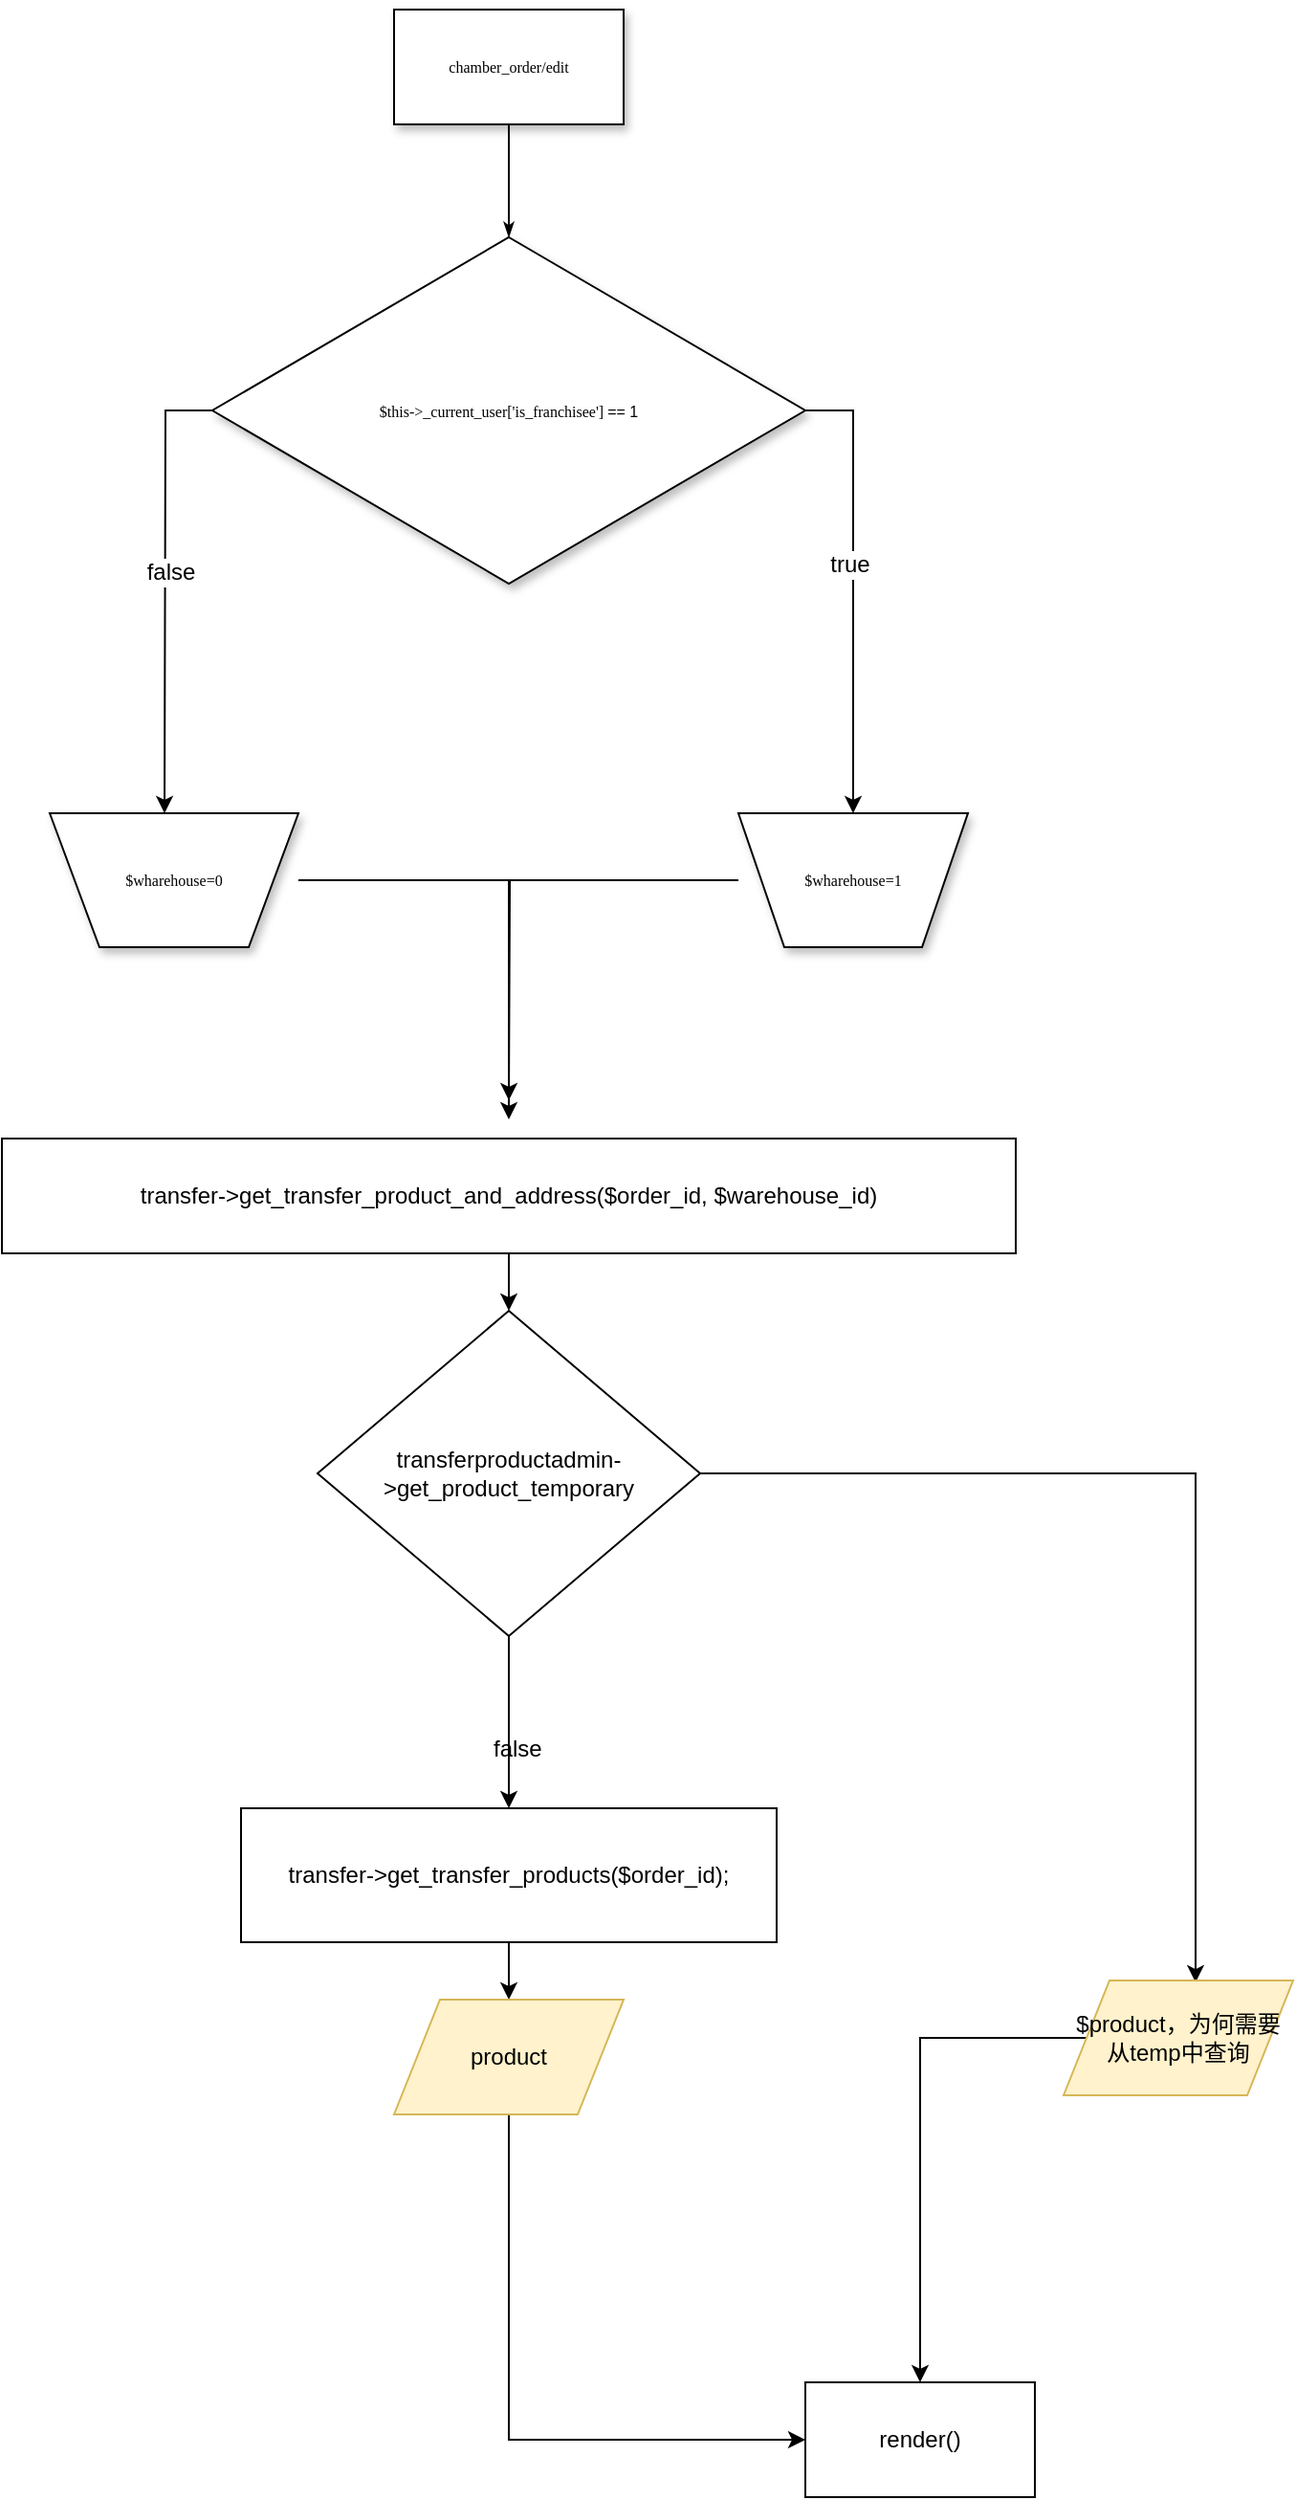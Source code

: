 <mxfile version="11.0.7" type="device"><diagram name="Page-1" id="edf60f1a-56cd-e834-aa8a-f176f3a09ee4"><mxGraphModel dx="2522" dy="727" grid="1" gridSize="10" guides="1" tooltips="1" connect="1" arrows="1" fold="1" page="1" pageScale="1" pageWidth="1100" pageHeight="850" background="#ffffff" math="0" shadow="0"><root><mxCell id="0"/><mxCell id="1" parent="0"/><mxCell id="60e70716793133e9-32" style="edgeStyle=orthogonalEdgeStyle;rounded=0;html=1;labelBackgroundColor=none;startSize=5;endArrow=classicThin;endFill=1;endSize=5;jettySize=auto;orthogonalLoop=1;strokeColor=#000000;strokeWidth=1;fontFamily=Verdana;fontSize=8;fontColor=#000000;entryX=0.5;entryY=0;entryDx=0;entryDy=0;" parent="1" source="60e70716793133e9-4" target="74QyLBSoqf7S64eZpUDg-5" edge="1"><mxGeometry relative="1" as="geometry"><mxPoint x="250" y="240" as="targetPoint"/></mxGeometry></mxCell><mxCell id="60e70716793133e9-4" value="chamber_order/edit" style="rounded=0;whiteSpace=wrap;html=1;shadow=1;labelBackgroundColor=none;strokeColor=#000000;strokeWidth=1;fillColor=#ffffff;fontFamily=Verdana;fontSize=8;fontColor=#000000;align=center;" parent="1" vertex="1"><mxGeometry x="190" y="100" width="120" height="60" as="geometry"/></mxCell><mxCell id="74QyLBSoqf7S64eZpUDg-6" style="edgeStyle=orthogonalEdgeStyle;rounded=0;orthogonalLoop=1;jettySize=auto;html=1;" edge="1" parent="1" source="74QyLBSoqf7S64eZpUDg-5" target="74QyLBSoqf7S64eZpUDg-12"><mxGeometry relative="1" as="geometry"><mxPoint x="430" y="500" as="targetPoint"/><Array as="points"><mxPoint x="430" y="310"/></Array></mxGeometry></mxCell><mxCell id="74QyLBSoqf7S64eZpUDg-10" value="true" style="text;html=1;resizable=0;points=[];align=center;verticalAlign=middle;labelBackgroundColor=#ffffff;" vertex="1" connectable="0" parent="74QyLBSoqf7S64eZpUDg-6"><mxGeometry x="-0.104" y="-2" relative="1" as="geometry"><mxPoint as="offset"/></mxGeometry></mxCell><mxCell id="74QyLBSoqf7S64eZpUDg-7" style="edgeStyle=orthogonalEdgeStyle;rounded=0;orthogonalLoop=1;jettySize=auto;html=1;" edge="1" parent="1" source="74QyLBSoqf7S64eZpUDg-5"><mxGeometry relative="1" as="geometry"><mxPoint x="70" y="520" as="targetPoint"/></mxGeometry></mxCell><mxCell id="74QyLBSoqf7S64eZpUDg-9" value="false" style="text;html=1;resizable=0;points=[];align=center;verticalAlign=middle;labelBackgroundColor=#ffffff;" vertex="1" connectable="0" parent="74QyLBSoqf7S64eZpUDg-7"><mxGeometry x="-0.073" y="2" relative="1" as="geometry"><mxPoint as="offset"/></mxGeometry></mxCell><mxCell id="74QyLBSoqf7S64eZpUDg-5" value="$this-&amp;gt;_current_user['is_franchisee']&amp;nbsp;&lt;span style=&quot;font-family: &amp;#34;helvetica&amp;#34; ; white-space: nowrap ; background-color: rgb(255 , 255 , 255)&quot;&gt;== 1&lt;/span&gt;" style="rhombus;whiteSpace=wrap;html=1;rounded=0;shadow=1;labelBackgroundColor=none;strokeColor=#000000;strokeWidth=1;fillColor=#ffffff;fontFamily=Verdana;fontSize=8;fontColor=#000000;align=center;" vertex="1" parent="1"><mxGeometry x="95" y="219" width="310" height="181" as="geometry"/></mxCell><mxCell id="74QyLBSoqf7S64eZpUDg-13" style="edgeStyle=orthogonalEdgeStyle;rounded=0;orthogonalLoop=1;jettySize=auto;html=1;entryX=0.5;entryY=0;entryDx=0;entryDy=0;" edge="1" parent="1" source="74QyLBSoqf7S64eZpUDg-11"><mxGeometry relative="1" as="geometry"><mxPoint x="250" y="670" as="targetPoint"/></mxGeometry></mxCell><mxCell id="74QyLBSoqf7S64eZpUDg-11" value="$wharehouse=0" style="shape=trapezoid;whiteSpace=wrap;html=1;rounded=0;shadow=1;labelBackgroundColor=none;strokeColor=#000000;strokeWidth=1;fillColor=#ffffff;fontFamily=Verdana;fontSize=8;fontColor=#000000;align=center;flipV=1;" vertex="1" parent="1"><mxGeometry x="10" y="520" width="130" height="70" as="geometry"/></mxCell><mxCell id="74QyLBSoqf7S64eZpUDg-14" style="edgeStyle=orthogonalEdgeStyle;rounded=0;orthogonalLoop=1;jettySize=auto;html=1;" edge="1" parent="1" source="74QyLBSoqf7S64eZpUDg-12"><mxGeometry relative="1" as="geometry"><mxPoint x="250" y="680" as="targetPoint"/><Array as="points"><mxPoint x="250" y="555"/></Array></mxGeometry></mxCell><mxCell id="74QyLBSoqf7S64eZpUDg-12" value="$wharehouse=1&lt;br&gt;" style="shape=trapezoid;whiteSpace=wrap;html=1;rounded=0;shadow=1;labelBackgroundColor=none;strokeColor=#000000;strokeWidth=1;fillColor=#ffffff;fontFamily=Verdana;fontSize=8;fontColor=#000000;align=center;flipV=1;" vertex="1" parent="1"><mxGeometry x="370" y="520" width="120" height="70" as="geometry"/></mxCell><mxCell id="74QyLBSoqf7S64eZpUDg-26" style="edgeStyle=orthogonalEdgeStyle;rounded=0;orthogonalLoop=1;jettySize=auto;html=1;" edge="1" parent="1" source="74QyLBSoqf7S64eZpUDg-20" target="74QyLBSoqf7S64eZpUDg-31"><mxGeometry relative="1" as="geometry"><mxPoint x="250" y="820" as="targetPoint"/></mxGeometry></mxCell><mxCell id="74QyLBSoqf7S64eZpUDg-20" value="&lt;span style=&quot;text-align: left&quot;&gt;transfer-&amp;gt;get_transfer_product_and_address($order_id, $warehouse_id)&lt;/span&gt;" style="rounded=0;whiteSpace=wrap;html=1;" vertex="1" parent="1"><mxGeometry x="-15" y="690" width="530" height="60" as="geometry"/></mxCell><mxCell id="74QyLBSoqf7S64eZpUDg-33" style="edgeStyle=orthogonalEdgeStyle;rounded=0;orthogonalLoop=1;jettySize=auto;html=1;entryX=0.575;entryY=0.017;entryDx=0;entryDy=0;entryPerimeter=0;" edge="1" parent="1" source="74QyLBSoqf7S64eZpUDg-31" target="74QyLBSoqf7S64eZpUDg-36"><mxGeometry relative="1" as="geometry"><mxPoint x="560" y="865" as="targetPoint"/></mxGeometry></mxCell><mxCell id="74QyLBSoqf7S64eZpUDg-34" style="edgeStyle=orthogonalEdgeStyle;rounded=0;orthogonalLoop=1;jettySize=auto;html=1;entryX=0.5;entryY=0;entryDx=0;entryDy=0;" edge="1" parent="1" source="74QyLBSoqf7S64eZpUDg-31" target="74QyLBSoqf7S64eZpUDg-38"><mxGeometry relative="1" as="geometry"><mxPoint x="250" y="1010" as="targetPoint"/></mxGeometry></mxCell><mxCell id="74QyLBSoqf7S64eZpUDg-31" value="transferproductadmin-&amp;gt;get_product_temporary" style="rhombus;whiteSpace=wrap;html=1;" vertex="1" parent="1"><mxGeometry x="150" y="780" width="200" height="170" as="geometry"/></mxCell><mxCell id="74QyLBSoqf7S64eZpUDg-44" style="edgeStyle=orthogonalEdgeStyle;rounded=0;orthogonalLoop=1;jettySize=auto;html=1;" edge="1" parent="1" source="74QyLBSoqf7S64eZpUDg-36" target="74QyLBSoqf7S64eZpUDg-46"><mxGeometry relative="1" as="geometry"><mxPoint x="420" y="1320" as="targetPoint"/></mxGeometry></mxCell><mxCell id="74QyLBSoqf7S64eZpUDg-36" value="&lt;span style=&quot;white-space: normal&quot;&gt;$product，为何需要从temp中查询&lt;/span&gt;" style="shape=parallelogram;perimeter=parallelogramPerimeter;whiteSpace=wrap;html=1;fillColor=#fff2cc;strokeColor=#d6b656;" vertex="1" parent="1"><mxGeometry x="540" y="1130" width="120" height="60" as="geometry"/></mxCell><mxCell id="74QyLBSoqf7S64eZpUDg-41" style="edgeStyle=orthogonalEdgeStyle;rounded=0;orthogonalLoop=1;jettySize=auto;html=1;" edge="1" parent="1" source="74QyLBSoqf7S64eZpUDg-38" target="74QyLBSoqf7S64eZpUDg-42"><mxGeometry relative="1" as="geometry"><mxPoint x="250" y="1170" as="targetPoint"/></mxGeometry></mxCell><mxCell id="74QyLBSoqf7S64eZpUDg-38" value="transfer-&amp;gt;get_transfer_products($order_id);" style="rounded=0;whiteSpace=wrap;html=1;" vertex="1" parent="1"><mxGeometry x="110" y="1040" width="280" height="70" as="geometry"/></mxCell><mxCell id="74QyLBSoqf7S64eZpUDg-40" value="false" style="text;html=1;resizable=0;points=[];autosize=1;align=left;verticalAlign=top;spacingTop=-4;" vertex="1" parent="1"><mxGeometry x="240" y="999" width="40" height="20" as="geometry"/></mxCell><mxCell id="74QyLBSoqf7S64eZpUDg-43" style="edgeStyle=orthogonalEdgeStyle;rounded=0;orthogonalLoop=1;jettySize=auto;html=1;entryX=0;entryY=0.5;entryDx=0;entryDy=0;" edge="1" parent="1" source="74QyLBSoqf7S64eZpUDg-42" target="74QyLBSoqf7S64eZpUDg-46"><mxGeometry relative="1" as="geometry"><mxPoint x="370" y="1380" as="targetPoint"/><Array as="points"><mxPoint x="250" y="1370"/></Array></mxGeometry></mxCell><mxCell id="74QyLBSoqf7S64eZpUDg-42" value="product" style="shape=parallelogram;perimeter=parallelogramPerimeter;whiteSpace=wrap;html=1;fillColor=#fff2cc;strokeColor=#d6b656;" vertex="1" parent="1"><mxGeometry x="190" y="1140" width="120" height="60" as="geometry"/></mxCell><mxCell id="74QyLBSoqf7S64eZpUDg-46" value="render()" style="rounded=0;whiteSpace=wrap;html=1;" vertex="1" parent="1"><mxGeometry x="405" y="1340" width="120" height="60" as="geometry"/></mxCell></root></mxGraphModel></diagram></mxfile>